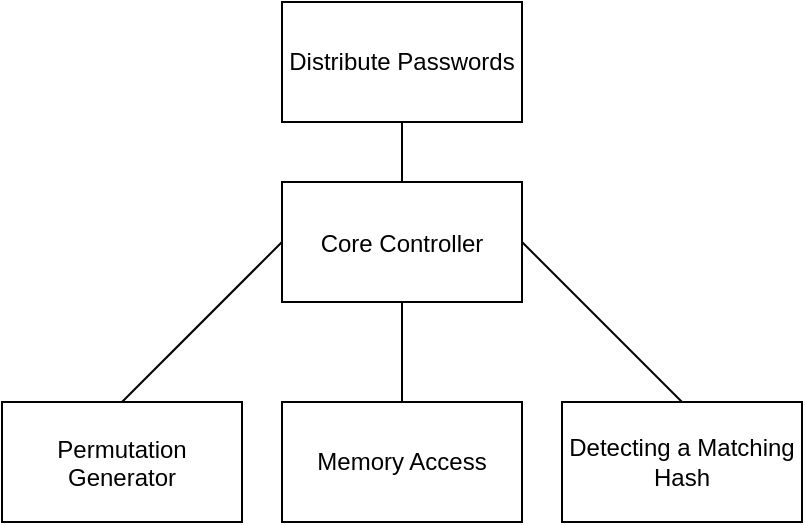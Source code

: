<mxfile version="22.1.7" type="github">
  <diagram name="Page-1" id="HrNhcsJ4YqBz4VRVrGVS">
    <mxGraphModel dx="662" dy="345" grid="1" gridSize="10" guides="1" tooltips="1" connect="1" arrows="1" fold="1" page="1" pageScale="1" pageWidth="850" pageHeight="1100" math="0" shadow="0">
      <root>
        <mxCell id="0" />
        <mxCell id="1" parent="0" />
        <mxCell id="RebNZzt9FSDidp-QIGdv-1" value="Core Controller" style="rounded=0;" vertex="1" parent="1">
          <mxGeometry x="220" y="160" width="120" height="60" as="geometry" />
        </mxCell>
        <mxCell id="RebNZzt9FSDidp-QIGdv-3" value="Permutation&#xa;Generator" style="rounded=0;" vertex="1" parent="1">
          <mxGeometry x="80" y="270" width="120" height="60" as="geometry" />
        </mxCell>
        <mxCell id="RebNZzt9FSDidp-QIGdv-5" value="Memory Access" style="rounded=0;whiteSpace=wrap;html=1;" vertex="1" parent="1">
          <mxGeometry x="220" y="270" width="120" height="60" as="geometry" />
        </mxCell>
        <mxCell id="RebNZzt9FSDidp-QIGdv-6" value="Detecting a Matching Hash" style="rounded=0;whiteSpace=wrap;html=1;" vertex="1" parent="1">
          <mxGeometry x="360" y="270" width="120" height="60" as="geometry" />
        </mxCell>
        <mxCell id="RebNZzt9FSDidp-QIGdv-10" value="" style="endArrow=none;html=1;rounded=0;exitX=0;exitY=0.5;exitDx=0;exitDy=0;entryX=0.5;entryY=0;entryDx=0;entryDy=0;" edge="1" parent="1" source="RebNZzt9FSDidp-QIGdv-1" target="RebNZzt9FSDidp-QIGdv-3">
          <mxGeometry width="50" height="50" relative="1" as="geometry">
            <mxPoint x="250" y="320" as="sourcePoint" />
            <mxPoint x="300" y="270" as="targetPoint" />
          </mxGeometry>
        </mxCell>
        <mxCell id="RebNZzt9FSDidp-QIGdv-11" value="" style="endArrow=none;html=1;rounded=0;entryX=0.5;entryY=1;entryDx=0;entryDy=0;exitX=0.5;exitY=0;exitDx=0;exitDy=0;" edge="1" parent="1" source="RebNZzt9FSDidp-QIGdv-5" target="RebNZzt9FSDidp-QIGdv-1">
          <mxGeometry width="50" height="50" relative="1" as="geometry">
            <mxPoint x="250" y="300" as="sourcePoint" />
            <mxPoint x="300" y="250" as="targetPoint" />
          </mxGeometry>
        </mxCell>
        <mxCell id="RebNZzt9FSDidp-QIGdv-12" value="" style="endArrow=none;html=1;rounded=0;entryX=1;entryY=0.5;entryDx=0;entryDy=0;exitX=0.5;exitY=0;exitDx=0;exitDy=0;" edge="1" parent="1" source="RebNZzt9FSDidp-QIGdv-6" target="RebNZzt9FSDidp-QIGdv-1">
          <mxGeometry width="50" height="50" relative="1" as="geometry">
            <mxPoint x="360" y="260" as="sourcePoint" />
            <mxPoint x="410" y="210" as="targetPoint" />
          </mxGeometry>
        </mxCell>
        <mxCell id="RebNZzt9FSDidp-QIGdv-13" value="Distribute Passwords" style="rounded=0;whiteSpace=wrap;html=1;" vertex="1" parent="1">
          <mxGeometry x="220" y="70" width="120" height="60" as="geometry" />
        </mxCell>
        <mxCell id="RebNZzt9FSDidp-QIGdv-14" value="" style="endArrow=none;html=1;rounded=0;exitX=0.5;exitY=1;exitDx=0;exitDy=0;entryX=0.5;entryY=0;entryDx=0;entryDy=0;" edge="1" parent="1" source="RebNZzt9FSDidp-QIGdv-13" target="RebNZzt9FSDidp-QIGdv-1">
          <mxGeometry width="50" height="50" relative="1" as="geometry">
            <mxPoint x="250" y="280" as="sourcePoint" />
            <mxPoint x="300" y="230" as="targetPoint" />
          </mxGeometry>
        </mxCell>
      </root>
    </mxGraphModel>
  </diagram>
</mxfile>
